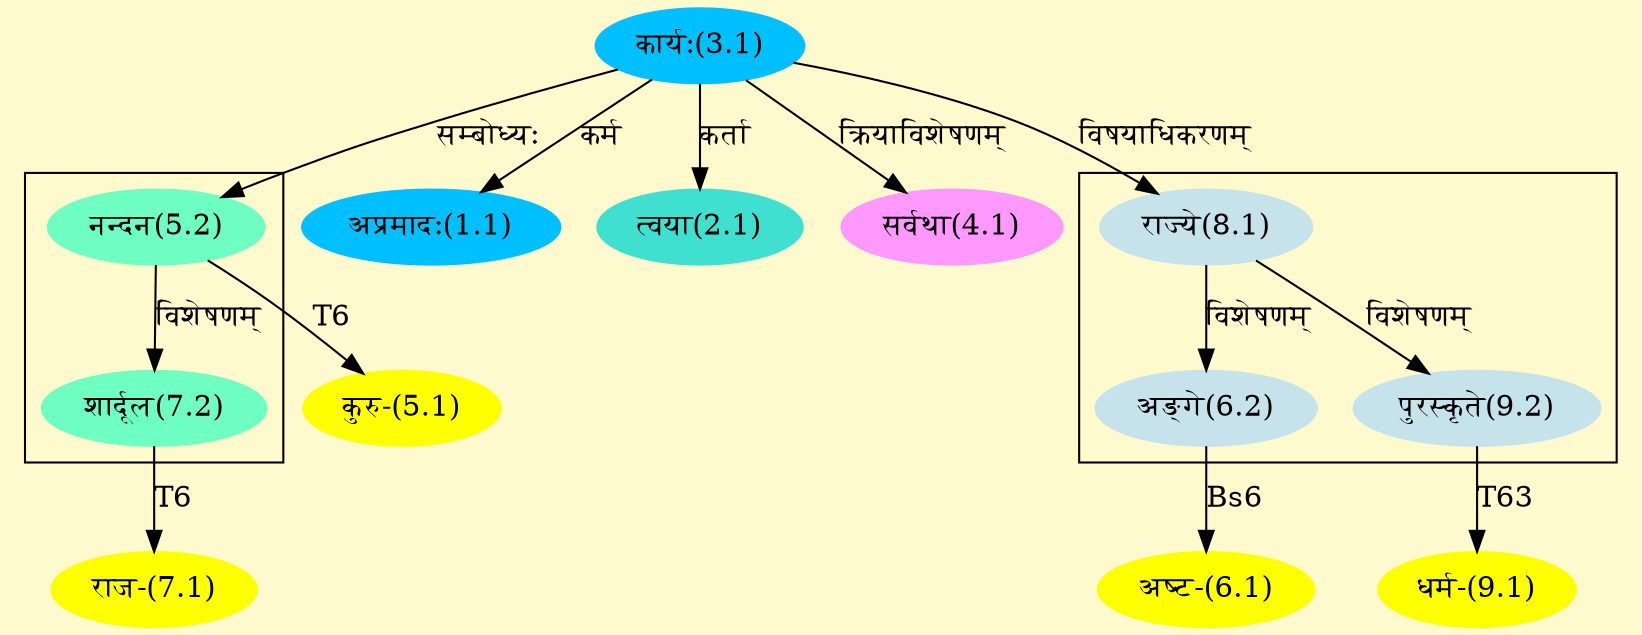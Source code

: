 digraph G{
rankdir=BT;
 compound=true;
 bgcolor="lemonchiffon1";

subgraph cluster_1{
Node6_2 [style=filled, color="#C6E2EB" label = "अङ्गे(6.2)"]
Node8_1 [style=filled, color="#C6E2EB" label = "राज्ये(8.1)"]
Node9_2 [style=filled, color="#C6E2EB" label = "पुरस्कृते(9.2)"]

}

subgraph cluster_2{
Node7_2 [style=filled, color="#6FFFC3" label = "शार्दूल(7.2)"]
Node5_2 [style=filled, color="#6FFFC3" label = "नन्दन(5.2)"]

}
Node1_1 [style=filled, color="#00BFFF" label = "अप्रमादः(1.1)"]
Node3_1 [style=filled, color="#00BFFF" label = "कार्यः(3.1)"]
Node2_1 [style=filled, color="#40E0D0" label = "त्वया(2.1)"]
Node4_1 [style=filled, color="#FF99FF" label = "सर्वथा(4.1)"]
Node5_1 [style=filled, color="#FFFF00" label = "कुरु-(5.1)"]
Node5_2 [style=filled, color="#6FFFC3" label = "नन्दन(5.2)"]
Node6_1 [style=filled, color="#FFFF00" label = "अष्ट-(6.1)"]
Node6_2 [style=filled, color="#C6E2EB" label = "अङ्गे(6.2)"]
Node7_1 [style=filled, color="#FFFF00" label = "राज-(7.1)"]
Node7_2 [style=filled, color="#6FFFC3" label = "शार्दूल(7.2)"]
Node8_1 [style=filled, color="#C6E2EB" label = "राज्ये(8.1)"]
Node9_1 [style=filled, color="#FFFF00" label = "धर्म-(9.1)"]
Node9_2 [style=filled, color="#C6E2EB" label = "पुरस्कृते(9.2)"]
/* Start of Relations section */

Node1_1 -> Node3_1 [  label="कर्म"  dir="back" ]
Node2_1 -> Node3_1 [  label="कर्ता"  dir="back" ]
Node4_1 -> Node3_1 [  label="क्रियाविशेषणम्"  dir="back" ]
Node5_1 -> Node5_2 [  label="T6"  dir="back" ]
Node5_2 -> Node3_1 [  label="सम्बोध्यः"  dir="back" ]
Node6_1 -> Node6_2 [  label="Bs6"  dir="back" ]
Node6_2 -> Node8_1 [  label="विशेषणम्"  dir="back" ]
Node7_1 -> Node7_2 [  label="T6"  dir="back" ]
Node7_2 -> Node5_2 [  label="विशेषणम्"  dir="back" ]
Node8_1 -> Node3_1 [  label="विषयाधिकरणम्"  dir="back" ]
Node9_1 -> Node9_2 [  label="T63"  dir="back" ]
Node9_2 -> Node8_1 [  label="विशेषणम्"  dir="back" ]
}
